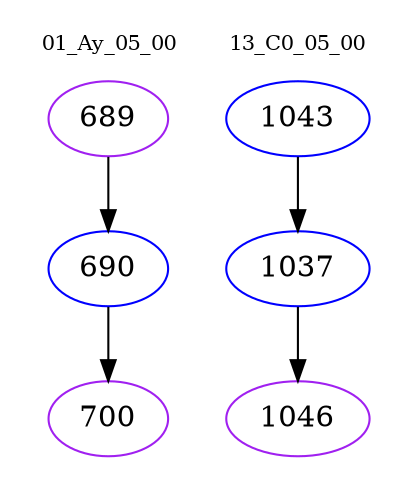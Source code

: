 digraph{
subgraph cluster_0 {
color = white
label = "01_Ay_05_00";
fontsize=10;
T0_689 [label="689", color="purple"]
T0_689 -> T0_690 [color="black"]
T0_690 [label="690", color="blue"]
T0_690 -> T0_700 [color="black"]
T0_700 [label="700", color="purple"]
}
subgraph cluster_1 {
color = white
label = "13_C0_05_00";
fontsize=10;
T1_1043 [label="1043", color="blue"]
T1_1043 -> T1_1037 [color="black"]
T1_1037 [label="1037", color="blue"]
T1_1037 -> T1_1046 [color="black"]
T1_1046 [label="1046", color="purple"]
}
}
